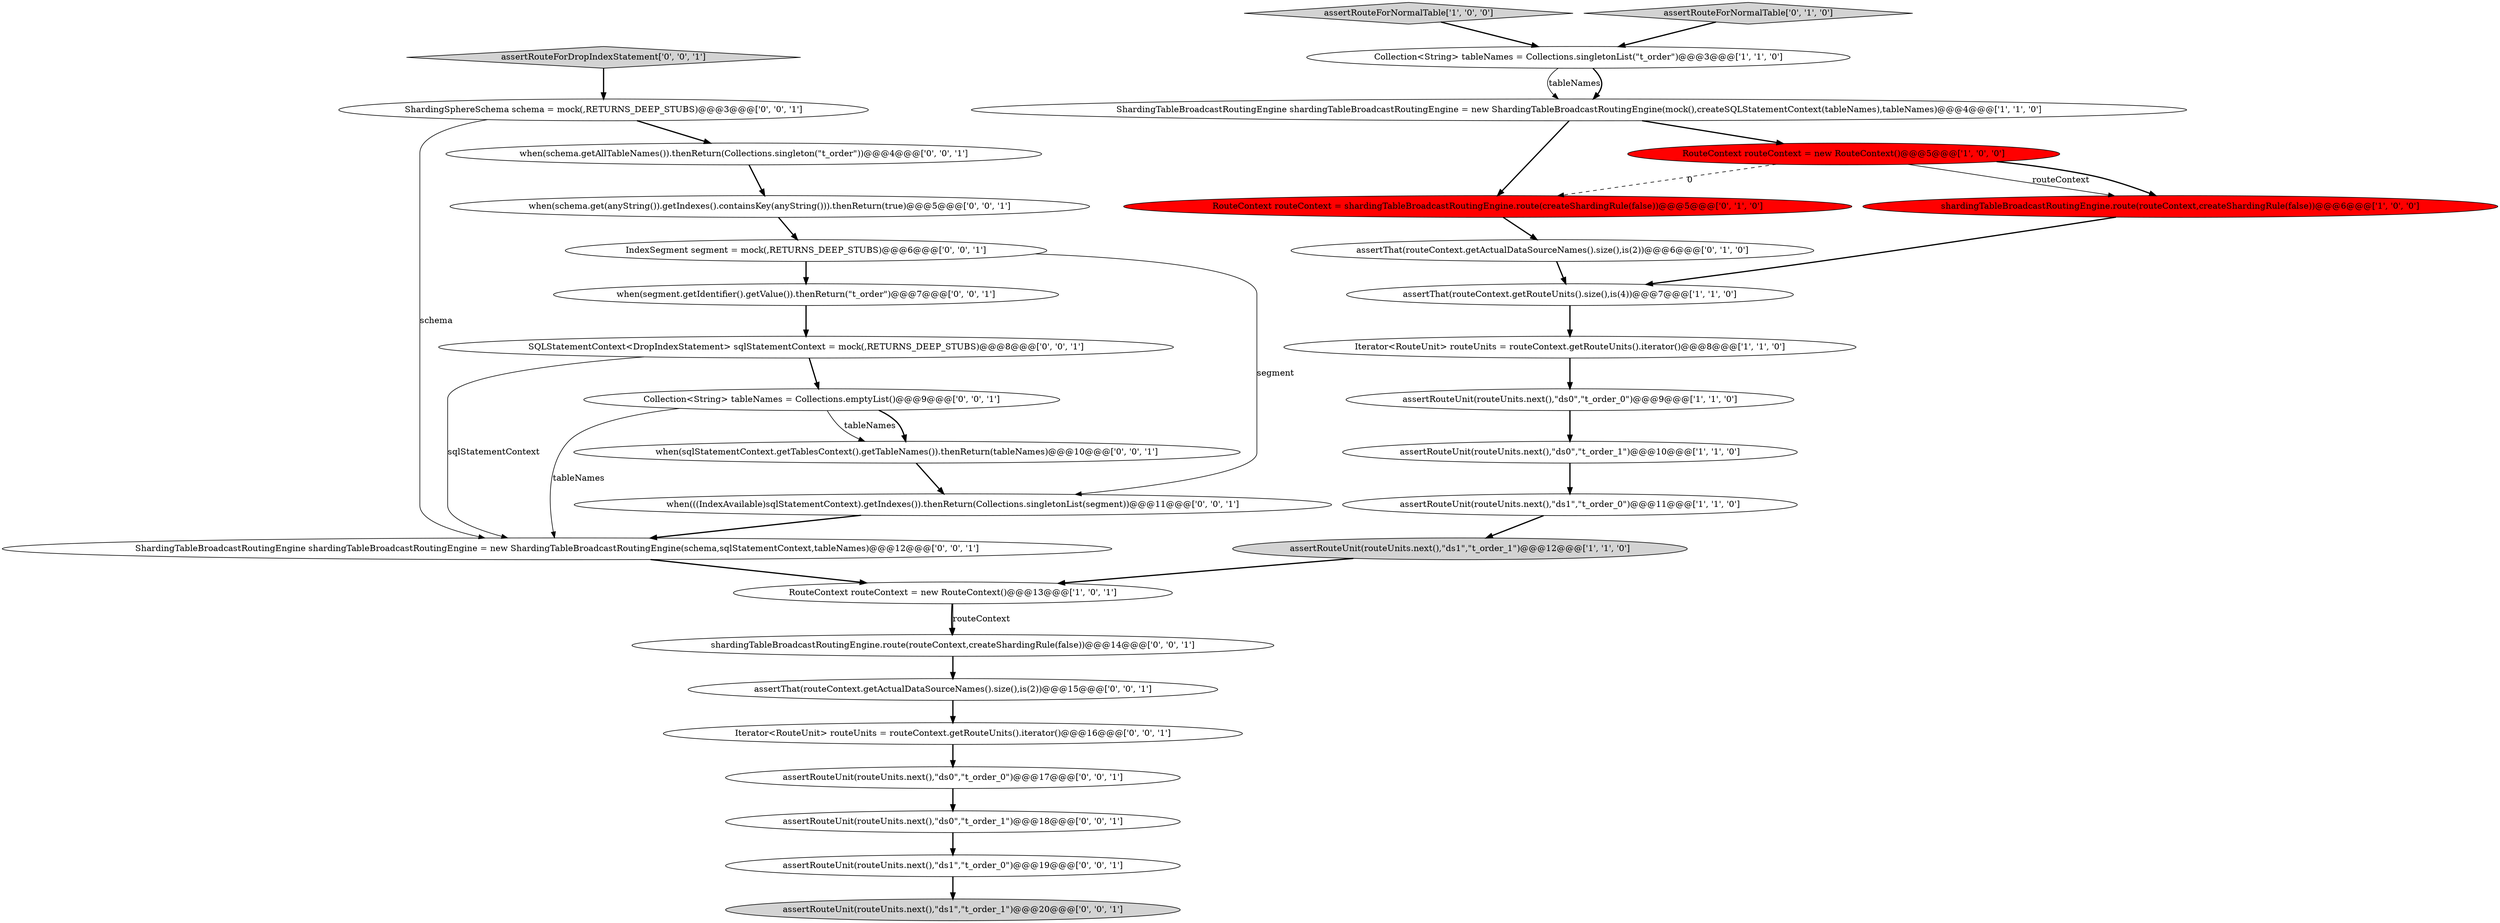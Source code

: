 digraph {
2 [style = filled, label = "assertRouteUnit(routeUnits.next(),\"ds0\",\"t_order_1\")@@@10@@@['1', '1', '0']", fillcolor = white, shape = ellipse image = "AAA0AAABBB1BBB"];
12 [style = filled, label = "RouteContext routeContext = shardingTableBroadcastRoutingEngine.route(createShardingRule(false))@@@5@@@['0', '1', '0']", fillcolor = red, shape = ellipse image = "AAA1AAABBB2BBB"];
27 [style = filled, label = "when(schema.get(anyString()).getIndexes().containsKey(anyString())).thenReturn(true)@@@5@@@['0', '0', '1']", fillcolor = white, shape = ellipse image = "AAA0AAABBB3BBB"];
11 [style = filled, label = "shardingTableBroadcastRoutingEngine.route(routeContext,createShardingRule(false))@@@6@@@['1', '0', '0']", fillcolor = red, shape = ellipse image = "AAA1AAABBB1BBB"];
8 [style = filled, label = "Collection<String> tableNames = Collections.singletonList(\"t_order\")@@@3@@@['1', '1', '0']", fillcolor = white, shape = ellipse image = "AAA0AAABBB1BBB"];
5 [style = filled, label = "assertRouteUnit(routeUnits.next(),\"ds1\",\"t_order_1\")@@@12@@@['1', '1', '0']", fillcolor = lightgray, shape = ellipse image = "AAA0AAABBB1BBB"];
22 [style = filled, label = "when(segment.getIdentifier().getValue()).thenReturn(\"t_order\")@@@7@@@['0', '0', '1']", fillcolor = white, shape = ellipse image = "AAA0AAABBB3BBB"];
28 [style = filled, label = "SQLStatementContext<DropIndexStatement> sqlStatementContext = mock(,RETURNS_DEEP_STUBS)@@@8@@@['0', '0', '1']", fillcolor = white, shape = ellipse image = "AAA0AAABBB3BBB"];
7 [style = filled, label = "RouteContext routeContext = new RouteContext()@@@13@@@['1', '0', '1']", fillcolor = white, shape = ellipse image = "AAA0AAABBB1BBB"];
30 [style = filled, label = "assertRouteForDropIndexStatement['0', '0', '1']", fillcolor = lightgray, shape = diamond image = "AAA0AAABBB3BBB"];
1 [style = filled, label = "assertRouteUnit(routeUnits.next(),\"ds0\",\"t_order_0\")@@@9@@@['1', '1', '0']", fillcolor = white, shape = ellipse image = "AAA0AAABBB1BBB"];
10 [style = filled, label = "RouteContext routeContext = new RouteContext()@@@5@@@['1', '0', '0']", fillcolor = red, shape = ellipse image = "AAA1AAABBB1BBB"];
9 [style = filled, label = "ShardingTableBroadcastRoutingEngine shardingTableBroadcastRoutingEngine = new ShardingTableBroadcastRoutingEngine(mock(),createSQLStatementContext(tableNames),tableNames)@@@4@@@['1', '1', '0']", fillcolor = white, shape = ellipse image = "AAA0AAABBB1BBB"];
3 [style = filled, label = "assertRouteUnit(routeUnits.next(),\"ds1\",\"t_order_0\")@@@11@@@['1', '1', '0']", fillcolor = white, shape = ellipse image = "AAA0AAABBB1BBB"];
4 [style = filled, label = "Iterator<RouteUnit> routeUnits = routeContext.getRouteUnits().iterator()@@@8@@@['1', '1', '0']", fillcolor = white, shape = ellipse image = "AAA0AAABBB1BBB"];
16 [style = filled, label = "shardingTableBroadcastRoutingEngine.route(routeContext,createShardingRule(false))@@@14@@@['0', '0', '1']", fillcolor = white, shape = ellipse image = "AAA0AAABBB3BBB"];
15 [style = filled, label = "ShardingTableBroadcastRoutingEngine shardingTableBroadcastRoutingEngine = new ShardingTableBroadcastRoutingEngine(schema,sqlStatementContext,tableNames)@@@12@@@['0', '0', '1']", fillcolor = white, shape = ellipse image = "AAA0AAABBB3BBB"];
23 [style = filled, label = "when(sqlStatementContext.getTablesContext().getTableNames()).thenReturn(tableNames)@@@10@@@['0', '0', '1']", fillcolor = white, shape = ellipse image = "AAA0AAABBB3BBB"];
19 [style = filled, label = "assertThat(routeContext.getActualDataSourceNames().size(),is(2))@@@15@@@['0', '0', '1']", fillcolor = white, shape = ellipse image = "AAA0AAABBB3BBB"];
21 [style = filled, label = "when(((IndexAvailable)sqlStatementContext).getIndexes()).thenReturn(Collections.singletonList(segment))@@@11@@@['0', '0', '1']", fillcolor = white, shape = ellipse image = "AAA0AAABBB3BBB"];
24 [style = filled, label = "ShardingSphereSchema schema = mock(,RETURNS_DEEP_STUBS)@@@3@@@['0', '0', '1']", fillcolor = white, shape = ellipse image = "AAA0AAABBB3BBB"];
26 [style = filled, label = "Iterator<RouteUnit> routeUnits = routeContext.getRouteUnits().iterator()@@@16@@@['0', '0', '1']", fillcolor = white, shape = ellipse image = "AAA0AAABBB3BBB"];
6 [style = filled, label = "assertRouteForNormalTable['1', '0', '0']", fillcolor = lightgray, shape = diamond image = "AAA0AAABBB1BBB"];
0 [style = filled, label = "assertThat(routeContext.getRouteUnits().size(),is(4))@@@7@@@['1', '1', '0']", fillcolor = white, shape = ellipse image = "AAA0AAABBB1BBB"];
14 [style = filled, label = "assertRouteForNormalTable['0', '1', '0']", fillcolor = lightgray, shape = diamond image = "AAA0AAABBB2BBB"];
18 [style = filled, label = "IndexSegment segment = mock(,RETURNS_DEEP_STUBS)@@@6@@@['0', '0', '1']", fillcolor = white, shape = ellipse image = "AAA0AAABBB3BBB"];
25 [style = filled, label = "Collection<String> tableNames = Collections.emptyList()@@@9@@@['0', '0', '1']", fillcolor = white, shape = ellipse image = "AAA0AAABBB3BBB"];
29 [style = filled, label = "when(schema.getAllTableNames()).thenReturn(Collections.singleton(\"t_order\"))@@@4@@@['0', '0', '1']", fillcolor = white, shape = ellipse image = "AAA0AAABBB3BBB"];
31 [style = filled, label = "assertRouteUnit(routeUnits.next(),\"ds0\",\"t_order_1\")@@@18@@@['0', '0', '1']", fillcolor = white, shape = ellipse image = "AAA0AAABBB3BBB"];
13 [style = filled, label = "assertThat(routeContext.getActualDataSourceNames().size(),is(2))@@@6@@@['0', '1', '0']", fillcolor = white, shape = ellipse image = "AAA0AAABBB2BBB"];
32 [style = filled, label = "assertRouteUnit(routeUnits.next(),\"ds1\",\"t_order_0\")@@@19@@@['0', '0', '1']", fillcolor = white, shape = ellipse image = "AAA0AAABBB3BBB"];
20 [style = filled, label = "assertRouteUnit(routeUnits.next(),\"ds0\",\"t_order_0\")@@@17@@@['0', '0', '1']", fillcolor = white, shape = ellipse image = "AAA0AAABBB3BBB"];
17 [style = filled, label = "assertRouteUnit(routeUnits.next(),\"ds1\",\"t_order_1\")@@@20@@@['0', '0', '1']", fillcolor = lightgray, shape = ellipse image = "AAA0AAABBB3BBB"];
27->18 [style = bold, label=""];
30->24 [style = bold, label=""];
25->15 [style = solid, label="tableNames"];
15->7 [style = bold, label=""];
25->23 [style = solid, label="tableNames"];
25->23 [style = bold, label=""];
31->32 [style = bold, label=""];
21->15 [style = bold, label=""];
2->3 [style = bold, label=""];
10->12 [style = dashed, label="0"];
10->11 [style = solid, label="routeContext"];
22->28 [style = bold, label=""];
20->31 [style = bold, label=""];
24->29 [style = bold, label=""];
9->10 [style = bold, label=""];
16->19 [style = bold, label=""];
18->21 [style = solid, label="segment"];
28->15 [style = solid, label="sqlStatementContext"];
8->9 [style = solid, label="tableNames"];
12->13 [style = bold, label=""];
29->27 [style = bold, label=""];
3->5 [style = bold, label=""];
11->0 [style = bold, label=""];
18->22 [style = bold, label=""];
23->21 [style = bold, label=""];
0->4 [style = bold, label=""];
19->26 [style = bold, label=""];
6->8 [style = bold, label=""];
7->16 [style = bold, label=""];
8->9 [style = bold, label=""];
7->16 [style = solid, label="routeContext"];
28->25 [style = bold, label=""];
5->7 [style = bold, label=""];
13->0 [style = bold, label=""];
4->1 [style = bold, label=""];
1->2 [style = bold, label=""];
9->12 [style = bold, label=""];
14->8 [style = bold, label=""];
32->17 [style = bold, label=""];
26->20 [style = bold, label=""];
24->15 [style = solid, label="schema"];
10->11 [style = bold, label=""];
}
